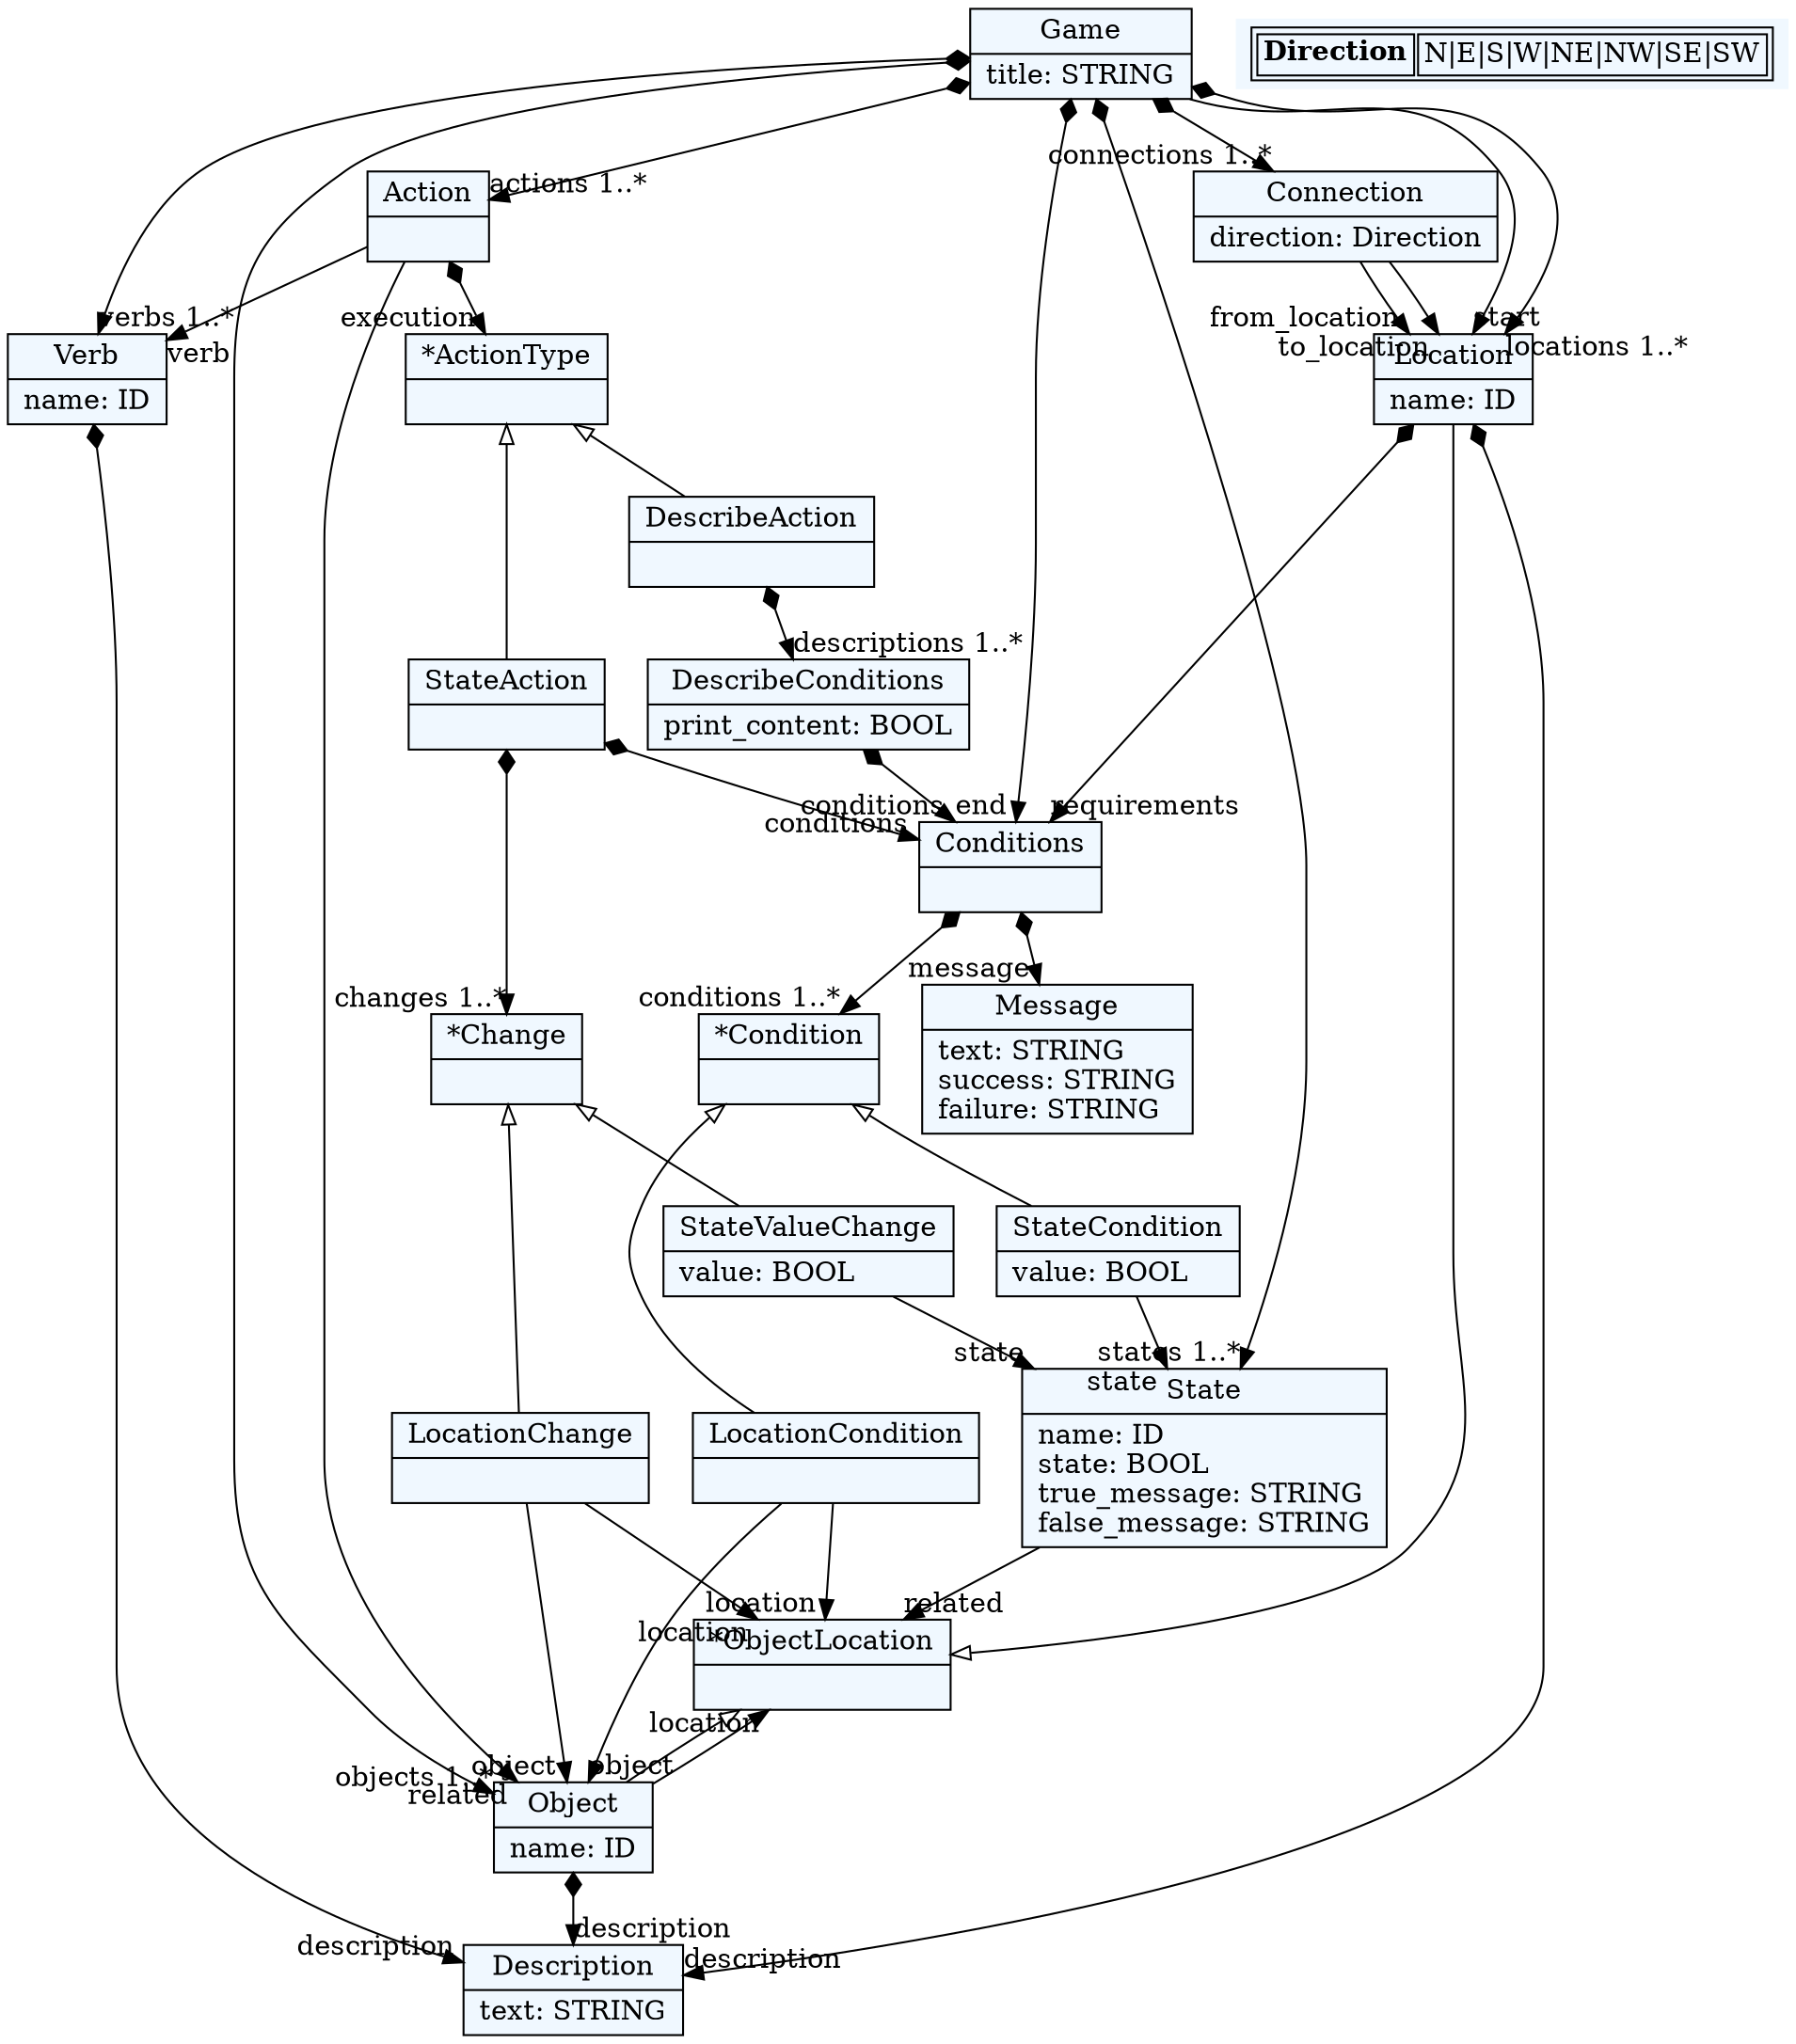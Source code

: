 
    digraph textX {
    fontname = "Bitstream Vera Sans"
    fontsize = 8
    node[
        shape=record,
        style=filled,
        fillcolor=aliceblue
    ]
    nodesep = 0.3
    edge[dir=black,arrowtail=empty]


2930146832112[ label="{Game|title: STRING\l}"]

2930146844384[ label="{Verb|name: ID\l}"]

2930146829280[ label="{Location|name: ID\l}"]

2930146810400[ label="{Conditions|}"]

2930146809456[ label="{*Condition|}"]

2930146817008[ label="{StateCondition|value: BOOL\l}"]

2930146819840[ label="{LocationCondition|}"]

2930146852880[ label="{*ObjectLocation|}"]

2930146813232[ label="{Connection|direction: Direction\l}"]

2930146833056[ label="{Object|name: ID\l}"]

2930146828336[ label="{State|name: ID\lstate: BOOL\ltrue_message: STRING\lfalse_message: STRING\l}"]

2930146811344[ label="{*Change|}"]

2930146863264[ label="{StateValueChange|value: BOOL\l}"]

2930146857600[ label="{LocationChange|}"]

2930146827392[ label="{Action|}"]

2930146864208[ label="{*ActionType|}"]

2930178527008[ label="{StateAction|}"]

2930178525120[ label="{DescribeAction|}"]

2930146826448[ label="{DescribeConditions|print_content: BOOL\l}"]

2930146825504[ label="{Description|text: STRING\l}"]

2930146837776[ label="{Message|text: STRING\lsuccess: STRING\lfailure: STRING\l}"]



2930146832112 -> 2930146829280[headlabel="start "]
2930146832112 -> 2930146810400[arrowtail=diamond, dir=both, headlabel="end "]
2930146832112 -> 2930146829280[arrowtail=diamond, dir=both, headlabel="locations 1..*"]
2930146832112 -> 2930146813232[arrowtail=diamond, dir=both, headlabel="connections 1..*"]
2930146832112 -> 2930146833056[arrowtail=diamond, dir=both, headlabel="objects 1..*"]
2930146832112 -> 2930146828336[arrowtail=diamond, dir=both, headlabel="states 1..*"]
2930146832112 -> 2930146827392[arrowtail=diamond, dir=both, headlabel="actions 1..*"]
2930146832112 -> 2930146844384[arrowtail=diamond, dir=both, headlabel="verbs 1..*"]
2930146844384 -> 2930146825504[arrowtail=diamond, dir=both, headlabel="description "]
2930146829280 -> 2930146825504[arrowtail=diamond, dir=both, headlabel="description "]
2930146829280 -> 2930146810400[arrowtail=diamond, dir=both, headlabel="requirements "]
2930146810400 -> 2930146809456[arrowtail=diamond, dir=both, headlabel="conditions 1..*"]
2930146810400 -> 2930146837776[arrowtail=diamond, dir=both, headlabel="message "]
2930146809456 -> 2930146817008 [dir=back]
2930146809456 -> 2930146819840 [dir=back]
2930146817008 -> 2930146828336[headlabel="state "]
2930146819840 -> 2930146833056[headlabel="object "]
2930146819840 -> 2930146852880[headlabel="location "]
2930146852880 -> 2930146829280 [dir=back]
2930146852880 -> 2930146833056 [dir=back]
2930146813232 -> 2930146829280[headlabel="from_location "]
2930146813232 -> 2930146829280[headlabel="to_location "]
2930146833056 -> 2930146825504[arrowtail=diamond, dir=both, headlabel="description "]
2930146833056 -> 2930146852880[headlabel="location "]
2930146828336 -> 2930146852880[headlabel="related "]
2930146811344 -> 2930146863264 [dir=back]
2930146811344 -> 2930146857600 [dir=back]
2930146863264 -> 2930146828336[headlabel="state "]
2930146857600 -> 2930146833056[headlabel="object "]
2930146857600 -> 2930146852880[headlabel="location "]
2930146827392 -> 2930146844384[headlabel="verb "]
2930146827392 -> 2930146833056[headlabel="related "]
2930146827392 -> 2930146864208[arrowtail=diamond, dir=both, headlabel="execution "]
2930146864208 -> 2930178527008 [dir=back]
2930146864208 -> 2930178525120 [dir=back]
2930178527008 -> 2930146810400[arrowtail=diamond, dir=both, headlabel="conditions "]
2930178527008 -> 2930146811344[arrowtail=diamond, dir=both, headlabel="changes 1..*"]
2930178525120 -> 2930146826448[arrowtail=diamond, dir=both, headlabel="descriptions 1..*"]
2930146826448 -> 2930146810400[arrowtail=diamond, dir=both, headlabel="conditions "]
match_rules [ shape=plaintext, label=< <table>
	<tr>
		<td><b>Direction</b></td><td>N|E|S|W|NE|NW|SE|SW</td>
	</tr>
</table> >]


}
